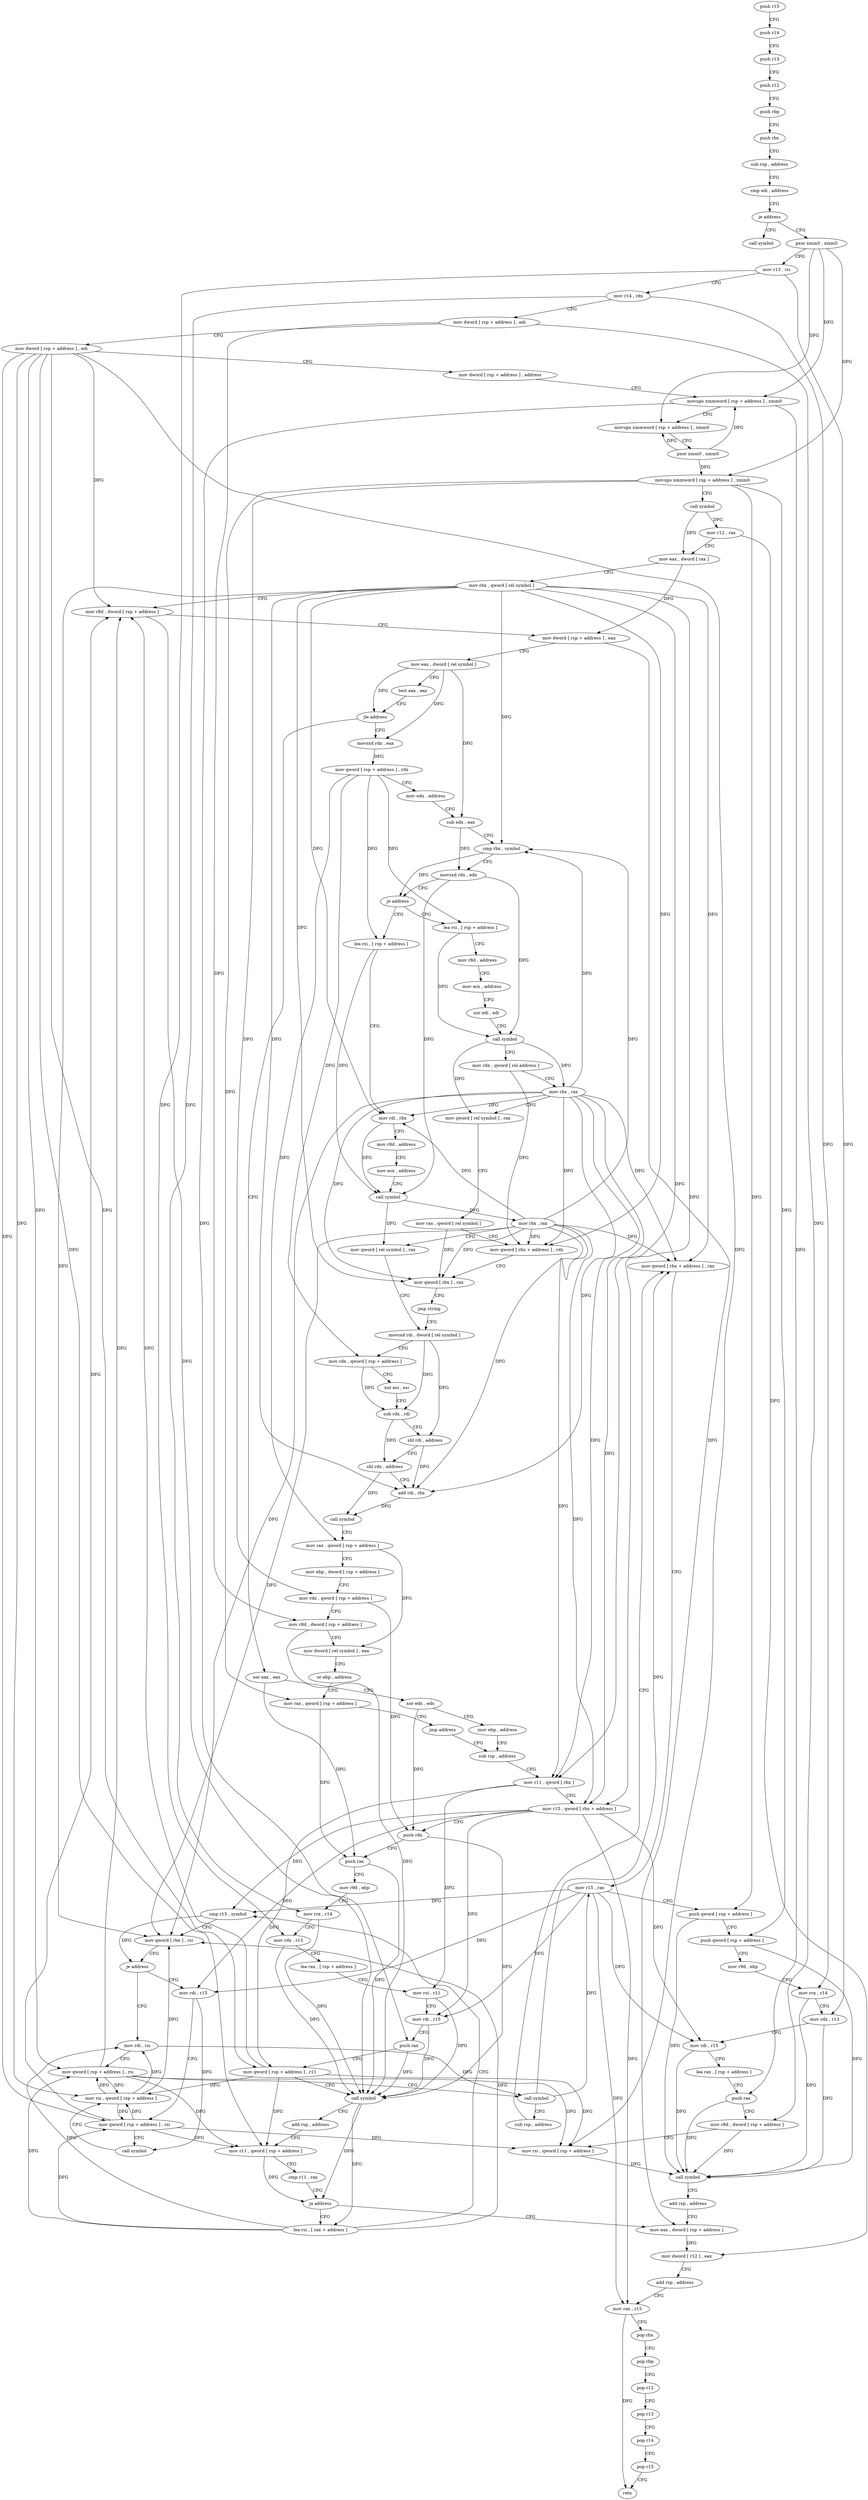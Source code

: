 digraph "func" {
"4355552" [label = "push r15" ]
"4355554" [label = "push r14" ]
"4355556" [label = "push r13" ]
"4355558" [label = "push r12" ]
"4355560" [label = "push rbp" ]
"4355561" [label = "push rbx" ]
"4355562" [label = "sub rsp , address" ]
"4355566" [label = "cmp edi , address" ]
"4355569" [label = "je address" ]
"4356051" [label = "call symbol" ]
"4355575" [label = "pxor xmm0 , xmm0" ]
"4355579" [label = "mov r13 , rsi" ]
"4355582" [label = "mov r14 , rdx" ]
"4355585" [label = "mov dword [ rsp + address ] , edi" ]
"4355589" [label = "mov dword [ rsp + address ] , edi" ]
"4355593" [label = "mov dword [ rsp + address ] , address" ]
"4355601" [label = "movups xmmword [ rsp + address ] , xmm0" ]
"4355606" [label = "movups xmmword [ rsp + address ] , xmm0" ]
"4355611" [label = "pxor xmm0 , xmm0" ]
"4355615" [label = "movups xmmword [ rsp + address ] , xmm0" ]
"4355620" [label = "call symbol" ]
"4355625" [label = "mov r12 , rax" ]
"4355628" [label = "mov eax , dword [ rax ]" ]
"4355630" [label = "mov rbx , qword [ rel symbol ]" ]
"4355637" [label = "mov r8d , dword [ rsp + address ]" ]
"4355642" [label = "mov dword [ rsp + address ] , eax" ]
"4355646" [label = "mov eax , dword [ rel symbol ]" ]
"4355652" [label = "test eax , eax" ]
"4355654" [label = "jle address" ]
"4355856" [label = "movsxd rdx , eax" ]
"4355660" [label = "xor eax , eax" ]
"4355859" [label = "mov qword [ rsp + address ] , rdx" ]
"4355864" [label = "mov edx , address" ]
"4355869" [label = "sub edx , eax" ]
"4355871" [label = "cmp rbx , symbol" ]
"4355878" [label = "movsxd rdx , edx" ]
"4355881" [label = "je address" ]
"4355992" [label = "lea rsi , [ rsp + address ]" ]
"4355883" [label = "lea rsi , [ rsp + address ]" ]
"4355662" [label = "xor edx , edx" ]
"4355664" [label = "mov ebp , address" ]
"4355669" [label = "sub rsp , address" ]
"4355997" [label = "mov r8d , address" ]
"4356003" [label = "mov ecx , address" ]
"4356008" [label = "xor edi , edi" ]
"4356010" [label = "call symbol" ]
"4356015" [label = "mov rdx , qword [ rel address ]" ]
"4356022" [label = "mov rbx , rax" ]
"4356025" [label = "mov qword [ rel symbol ] , rax" ]
"4356032" [label = "mov rax , qword [ rel symbol ]" ]
"4356039" [label = "mov qword [ rbx + address ] , rdx" ]
"4356043" [label = "mov qword [ rbx ] , rax" ]
"4356046" [label = "jmp string" ]
"4355917" [label = "movsxd rdi , dword [ rel symbol ]" ]
"4355888" [label = "mov rdi , rbx" ]
"4355891" [label = "mov r8d , address" ]
"4355897" [label = "mov ecx , address" ]
"4355902" [label = "call symbol" ]
"4355907" [label = "mov rbx , rax" ]
"4355910" [label = "mov qword [ rel symbol ] , rax" ]
"4355830" [label = "mov eax , dword [ rsp + address ]" ]
"4355834" [label = "mov dword [ r12 ] , eax" ]
"4355838" [label = "add rsp , address" ]
"4355842" [label = "mov rax , r15" ]
"4355845" [label = "pop rbx" ]
"4355846" [label = "pop rbp" ]
"4355847" [label = "pop r12" ]
"4355849" [label = "pop r13" ]
"4355851" [label = "pop r14" ]
"4355853" [label = "pop r15" ]
"4355855" [label = "retn" ]
"4355727" [label = "lea rsi , [ rax + address ]" ]
"4355731" [label = "cmp r15 , symbol" ]
"4355738" [label = "mov qword [ rbx ] , rsi" ]
"4355741" [label = "je address" ]
"4355761" [label = "mov rdi , rsi" ]
"4355743" [label = "mov rdi , r15" ]
"4355924" [label = "mov rdx , qword [ rsp + address ]" ]
"4355929" [label = "xor esi , esi" ]
"4355931" [label = "sub rdx , rdi" ]
"4355934" [label = "shl rdi , address" ]
"4355938" [label = "shl rdx , address" ]
"4355942" [label = "add rdi , rbx" ]
"4355945" [label = "call symbol" ]
"4355950" [label = "mov rax , qword [ rsp + address ]" ]
"4355955" [label = "mov ebp , dword [ rsp + address ]" ]
"4355959" [label = "mov rdx , qword [ rsp + address ]" ]
"4355964" [label = "mov r8d , dword [ rsp + address ]" ]
"4355969" [label = "mov dword [ rel symbol ] , eax" ]
"4355975" [label = "or ebp , address" ]
"4355978" [label = "mov rax , qword [ rsp + address ]" ]
"4355983" [label = "jmp address" ]
"4355673" [label = "mov r11 , qword [ rbx ]" ]
"4355676" [label = "mov r15 , qword [ rbx + address ]" ]
"4355680" [label = "push rdx" ]
"4355681" [label = "push rax" ]
"4355682" [label = "mov r9d , ebp" ]
"4355685" [label = "mov rcx , r14" ]
"4355688" [label = "mov rdx , r13" ]
"4355691" [label = "lea rax , [ rsp + address ]" ]
"4355696" [label = "mov rsi , r11" ]
"4355699" [label = "mov rdi , r15" ]
"4355702" [label = "push rax" ]
"4355703" [label = "mov qword [ rsp + address ] , r11" ]
"4355708" [label = "call symbol" ]
"4355713" [label = "add rsp , address" ]
"4355717" [label = "mov r11 , qword [ rsp + address ]" ]
"4355722" [label = "cmp r11 , rax" ]
"4355725" [label = "ja address" ]
"4355764" [label = "mov qword [ rsp + address ] , rsi" ]
"4355769" [label = "call symbol" ]
"4355774" [label = "sub rsp , address" ]
"4355778" [label = "mov qword [ rbx + address ] , rax" ]
"4355782" [label = "mov r15 , rax" ]
"4355785" [label = "push qword [ rsp + address ]" ]
"4355789" [label = "push qword [ rsp + address ]" ]
"4355793" [label = "mov r9d , ebp" ]
"4355796" [label = "mov rcx , r14" ]
"4355799" [label = "mov rdx , r13" ]
"4355802" [label = "mov rdi , r15" ]
"4355805" [label = "lea rax , [ rsp + address ]" ]
"4355810" [label = "push rax" ]
"4355811" [label = "mov r8d , dword [ rsp + address ]" ]
"4355816" [label = "mov rsi , qword [ rsp + address ]" ]
"4355821" [label = "call symbol" ]
"4355826" [label = "add rsp , address" ]
"4355746" [label = "mov qword [ rsp + address ] , rsi" ]
"4355751" [label = "call symbol" ]
"4355756" [label = "mov rsi , qword [ rsp + address ]" ]
"4355552" -> "4355554" [ label = "CFG" ]
"4355554" -> "4355556" [ label = "CFG" ]
"4355556" -> "4355558" [ label = "CFG" ]
"4355558" -> "4355560" [ label = "CFG" ]
"4355560" -> "4355561" [ label = "CFG" ]
"4355561" -> "4355562" [ label = "CFG" ]
"4355562" -> "4355566" [ label = "CFG" ]
"4355566" -> "4355569" [ label = "CFG" ]
"4355569" -> "4356051" [ label = "CFG" ]
"4355569" -> "4355575" [ label = "CFG" ]
"4355575" -> "4355579" [ label = "CFG" ]
"4355575" -> "4355601" [ label = "DFG" ]
"4355575" -> "4355606" [ label = "DFG" ]
"4355575" -> "4355615" [ label = "DFG" ]
"4355579" -> "4355582" [ label = "CFG" ]
"4355579" -> "4355688" [ label = "DFG" ]
"4355579" -> "4355799" [ label = "DFG" ]
"4355582" -> "4355585" [ label = "CFG" ]
"4355582" -> "4355685" [ label = "DFG" ]
"4355582" -> "4355796" [ label = "DFG" ]
"4355585" -> "4355589" [ label = "CFG" ]
"4355585" -> "4355964" [ label = "DFG" ]
"4355585" -> "4355811" [ label = "DFG" ]
"4355589" -> "4355593" [ label = "CFG" ]
"4355589" -> "4355637" [ label = "DFG" ]
"4355589" -> "4355703" [ label = "DFG" ]
"4355589" -> "4355717" [ label = "DFG" ]
"4355589" -> "4355764" [ label = "DFG" ]
"4355589" -> "4355816" [ label = "DFG" ]
"4355589" -> "4355746" [ label = "DFG" ]
"4355589" -> "4355756" [ label = "DFG" ]
"4355593" -> "4355601" [ label = "CFG" ]
"4355601" -> "4355606" [ label = "CFG" ]
"4355601" -> "4355702" [ label = "DFG" ]
"4355601" -> "4355810" [ label = "DFG" ]
"4355606" -> "4355611" [ label = "CFG" ]
"4355611" -> "4355615" [ label = "DFG" ]
"4355611" -> "4355601" [ label = "DFG" ]
"4355611" -> "4355606" [ label = "DFG" ]
"4355615" -> "4355620" [ label = "CFG" ]
"4355615" -> "4355959" [ label = "DFG" ]
"4355615" -> "4355978" [ label = "DFG" ]
"4355615" -> "4355785" [ label = "DFG" ]
"4355615" -> "4355789" [ label = "DFG" ]
"4355620" -> "4355625" [ label = "DFG" ]
"4355620" -> "4355628" [ label = "DFG" ]
"4355625" -> "4355628" [ label = "CFG" ]
"4355625" -> "4355834" [ label = "DFG" ]
"4355628" -> "4355630" [ label = "CFG" ]
"4355628" -> "4355642" [ label = "DFG" ]
"4355630" -> "4355637" [ label = "CFG" ]
"4355630" -> "4355871" [ label = "DFG" ]
"4355630" -> "4356039" [ label = "DFG" ]
"4355630" -> "4356043" [ label = "DFG" ]
"4355630" -> "4355888" [ label = "DFG" ]
"4355630" -> "4355673" [ label = "DFG" ]
"4355630" -> "4355676" [ label = "DFG" ]
"4355630" -> "4355942" [ label = "DFG" ]
"4355630" -> "4355738" [ label = "DFG" ]
"4355630" -> "4355778" [ label = "DFG" ]
"4355637" -> "4355642" [ label = "CFG" ]
"4355637" -> "4355708" [ label = "DFG" ]
"4355642" -> "4355646" [ label = "CFG" ]
"4355642" -> "4355830" [ label = "DFG" ]
"4355646" -> "4355652" [ label = "CFG" ]
"4355646" -> "4355654" [ label = "DFG" ]
"4355646" -> "4355856" [ label = "DFG" ]
"4355646" -> "4355869" [ label = "DFG" ]
"4355652" -> "4355654" [ label = "CFG" ]
"4355654" -> "4355856" [ label = "CFG" ]
"4355654" -> "4355660" [ label = "CFG" ]
"4355856" -> "4355859" [ label = "DFG" ]
"4355660" -> "4355662" [ label = "CFG" ]
"4355660" -> "4355681" [ label = "DFG" ]
"4355859" -> "4355864" [ label = "CFG" ]
"4355859" -> "4355924" [ label = "DFG" ]
"4355859" -> "4355950" [ label = "DFG" ]
"4355859" -> "4355992" [ label = "DFG" ]
"4355859" -> "4355883" [ label = "DFG" ]
"4355864" -> "4355869" [ label = "CFG" ]
"4355869" -> "4355871" [ label = "CFG" ]
"4355869" -> "4355878" [ label = "DFG" ]
"4355871" -> "4355878" [ label = "CFG" ]
"4355871" -> "4355881" [ label = "DFG" ]
"4355878" -> "4355881" [ label = "CFG" ]
"4355878" -> "4356010" [ label = "DFG" ]
"4355878" -> "4355902" [ label = "DFG" ]
"4355881" -> "4355992" [ label = "CFG" ]
"4355881" -> "4355883" [ label = "CFG" ]
"4355992" -> "4355997" [ label = "CFG" ]
"4355992" -> "4356010" [ label = "DFG" ]
"4355883" -> "4355888" [ label = "CFG" ]
"4355883" -> "4355902" [ label = "DFG" ]
"4355662" -> "4355664" [ label = "CFG" ]
"4355662" -> "4355680" [ label = "DFG" ]
"4355664" -> "4355669" [ label = "CFG" ]
"4355669" -> "4355673" [ label = "CFG" ]
"4355997" -> "4356003" [ label = "CFG" ]
"4356003" -> "4356008" [ label = "CFG" ]
"4356008" -> "4356010" [ label = "CFG" ]
"4356010" -> "4356015" [ label = "CFG" ]
"4356010" -> "4356022" [ label = "DFG" ]
"4356010" -> "4356025" [ label = "DFG" ]
"4356015" -> "4356022" [ label = "CFG" ]
"4356015" -> "4356039" [ label = "DFG" ]
"4356022" -> "4356025" [ label = "CFG" ]
"4356022" -> "4355871" [ label = "DFG" ]
"4356022" -> "4356039" [ label = "DFG" ]
"4356022" -> "4356043" [ label = "DFG" ]
"4356022" -> "4355888" [ label = "DFG" ]
"4356022" -> "4355673" [ label = "DFG" ]
"4356022" -> "4355676" [ label = "DFG" ]
"4356022" -> "4355942" [ label = "DFG" ]
"4356022" -> "4355738" [ label = "DFG" ]
"4356022" -> "4355778" [ label = "DFG" ]
"4356025" -> "4356032" [ label = "CFG" ]
"4356032" -> "4356039" [ label = "CFG" ]
"4356032" -> "4356043" [ label = "DFG" ]
"4356039" -> "4356043" [ label = "CFG" ]
"4356043" -> "4356046" [ label = "CFG" ]
"4356046" -> "4355917" [ label = "CFG" ]
"4355917" -> "4355924" [ label = "CFG" ]
"4355917" -> "4355931" [ label = "DFG" ]
"4355917" -> "4355934" [ label = "DFG" ]
"4355888" -> "4355891" [ label = "CFG" ]
"4355888" -> "4355902" [ label = "DFG" ]
"4355891" -> "4355897" [ label = "CFG" ]
"4355897" -> "4355902" [ label = "CFG" ]
"4355902" -> "4355907" [ label = "DFG" ]
"4355902" -> "4355910" [ label = "DFG" ]
"4355907" -> "4355910" [ label = "CFG" ]
"4355907" -> "4355871" [ label = "DFG" ]
"4355907" -> "4355888" [ label = "DFG" ]
"4355907" -> "4356039" [ label = "DFG" ]
"4355907" -> "4356043" [ label = "DFG" ]
"4355907" -> "4355673" [ label = "DFG" ]
"4355907" -> "4355676" [ label = "DFG" ]
"4355907" -> "4355942" [ label = "DFG" ]
"4355907" -> "4355738" [ label = "DFG" ]
"4355907" -> "4355778" [ label = "DFG" ]
"4355910" -> "4355917" [ label = "CFG" ]
"4355830" -> "4355834" [ label = "DFG" ]
"4355834" -> "4355838" [ label = "CFG" ]
"4355838" -> "4355842" [ label = "CFG" ]
"4355842" -> "4355845" [ label = "CFG" ]
"4355842" -> "4355855" [ label = "DFG" ]
"4355845" -> "4355846" [ label = "CFG" ]
"4355846" -> "4355847" [ label = "CFG" ]
"4355847" -> "4355849" [ label = "CFG" ]
"4355849" -> "4355851" [ label = "CFG" ]
"4355851" -> "4355853" [ label = "CFG" ]
"4355853" -> "4355855" [ label = "CFG" ]
"4355727" -> "4355731" [ label = "CFG" ]
"4355727" -> "4355738" [ label = "DFG" ]
"4355727" -> "4355761" [ label = "DFG" ]
"4355727" -> "4355764" [ label = "DFG" ]
"4355727" -> "4355746" [ label = "DFG" ]
"4355731" -> "4355738" [ label = "CFG" ]
"4355731" -> "4355741" [ label = "DFG" ]
"4355738" -> "4355741" [ label = "CFG" ]
"4355741" -> "4355761" [ label = "CFG" ]
"4355741" -> "4355743" [ label = "CFG" ]
"4355761" -> "4355764" [ label = "CFG" ]
"4355761" -> "4355769" [ label = "DFG" ]
"4355743" -> "4355746" [ label = "CFG" ]
"4355743" -> "4355751" [ label = "DFG" ]
"4355924" -> "4355929" [ label = "CFG" ]
"4355924" -> "4355931" [ label = "DFG" ]
"4355929" -> "4355931" [ label = "CFG" ]
"4355931" -> "4355934" [ label = "CFG" ]
"4355931" -> "4355938" [ label = "DFG" ]
"4355934" -> "4355938" [ label = "CFG" ]
"4355934" -> "4355942" [ label = "DFG" ]
"4355938" -> "4355942" [ label = "CFG" ]
"4355938" -> "4355945" [ label = "DFG" ]
"4355942" -> "4355945" [ label = "DFG" ]
"4355945" -> "4355950" [ label = "CFG" ]
"4355950" -> "4355955" [ label = "CFG" ]
"4355950" -> "4355969" [ label = "DFG" ]
"4355955" -> "4355959" [ label = "CFG" ]
"4355959" -> "4355964" [ label = "CFG" ]
"4355959" -> "4355680" [ label = "DFG" ]
"4355964" -> "4355969" [ label = "CFG" ]
"4355964" -> "4355708" [ label = "DFG" ]
"4355969" -> "4355975" [ label = "CFG" ]
"4355975" -> "4355978" [ label = "CFG" ]
"4355978" -> "4355983" [ label = "CFG" ]
"4355978" -> "4355681" [ label = "DFG" ]
"4355983" -> "4355669" [ label = "CFG" ]
"4355673" -> "4355676" [ label = "CFG" ]
"4355673" -> "4355696" [ label = "DFG" ]
"4355673" -> "4355703" [ label = "DFG" ]
"4355676" -> "4355680" [ label = "CFG" ]
"4355676" -> "4355699" [ label = "DFG" ]
"4355676" -> "4355842" [ label = "DFG" ]
"4355676" -> "4355731" [ label = "DFG" ]
"4355676" -> "4355802" [ label = "DFG" ]
"4355676" -> "4355743" [ label = "DFG" ]
"4355680" -> "4355681" [ label = "CFG" ]
"4355680" -> "4355708" [ label = "DFG" ]
"4355681" -> "4355682" [ label = "CFG" ]
"4355681" -> "4355708" [ label = "DFG" ]
"4355682" -> "4355685" [ label = "CFG" ]
"4355685" -> "4355688" [ label = "CFG" ]
"4355685" -> "4355708" [ label = "DFG" ]
"4355688" -> "4355691" [ label = "CFG" ]
"4355688" -> "4355708" [ label = "DFG" ]
"4355691" -> "4355696" [ label = "CFG" ]
"4355696" -> "4355699" [ label = "CFG" ]
"4355696" -> "4355708" [ label = "DFG" ]
"4355699" -> "4355702" [ label = "CFG" ]
"4355699" -> "4355708" [ label = "DFG" ]
"4355702" -> "4355703" [ label = "CFG" ]
"4355702" -> "4355708" [ label = "DFG" ]
"4355703" -> "4355708" [ label = "CFG" ]
"4355703" -> "4355637" [ label = "DFG" ]
"4355703" -> "4355717" [ label = "DFG" ]
"4355703" -> "4355816" [ label = "DFG" ]
"4355703" -> "4355756" [ label = "DFG" ]
"4355708" -> "4355713" [ label = "CFG" ]
"4355708" -> "4355725" [ label = "DFG" ]
"4355708" -> "4355727" [ label = "DFG" ]
"4355713" -> "4355717" [ label = "CFG" ]
"4355717" -> "4355722" [ label = "CFG" ]
"4355717" -> "4355725" [ label = "DFG" ]
"4355722" -> "4355725" [ label = "CFG" ]
"4355725" -> "4355830" [ label = "CFG" ]
"4355725" -> "4355727" [ label = "CFG" ]
"4355764" -> "4355769" [ label = "CFG" ]
"4355764" -> "4355637" [ label = "DFG" ]
"4355764" -> "4355717" [ label = "DFG" ]
"4355764" -> "4355816" [ label = "DFG" ]
"4355764" -> "4355756" [ label = "DFG" ]
"4355769" -> "4355774" [ label = "CFG" ]
"4355769" -> "4355778" [ label = "DFG" ]
"4355769" -> "4355782" [ label = "DFG" ]
"4355774" -> "4355778" [ label = "CFG" ]
"4355778" -> "4355782" [ label = "CFG" ]
"4355782" -> "4355785" [ label = "CFG" ]
"4355782" -> "4355699" [ label = "DFG" ]
"4355782" -> "4355842" [ label = "DFG" ]
"4355782" -> "4355731" [ label = "DFG" ]
"4355782" -> "4355802" [ label = "DFG" ]
"4355782" -> "4355743" [ label = "DFG" ]
"4355785" -> "4355789" [ label = "CFG" ]
"4355785" -> "4355821" [ label = "DFG" ]
"4355789" -> "4355793" [ label = "CFG" ]
"4355789" -> "4355821" [ label = "DFG" ]
"4355793" -> "4355796" [ label = "CFG" ]
"4355796" -> "4355799" [ label = "CFG" ]
"4355796" -> "4355821" [ label = "DFG" ]
"4355799" -> "4355802" [ label = "CFG" ]
"4355799" -> "4355821" [ label = "DFG" ]
"4355802" -> "4355805" [ label = "CFG" ]
"4355802" -> "4355821" [ label = "DFG" ]
"4355805" -> "4355810" [ label = "CFG" ]
"4355810" -> "4355811" [ label = "CFG" ]
"4355810" -> "4355821" [ label = "DFG" ]
"4355811" -> "4355816" [ label = "CFG" ]
"4355811" -> "4355821" [ label = "DFG" ]
"4355816" -> "4355821" [ label = "DFG" ]
"4355821" -> "4355826" [ label = "CFG" ]
"4355826" -> "4355830" [ label = "CFG" ]
"4355746" -> "4355751" [ label = "CFG" ]
"4355746" -> "4355637" [ label = "DFG" ]
"4355746" -> "4355717" [ label = "DFG" ]
"4355746" -> "4355816" [ label = "DFG" ]
"4355746" -> "4355756" [ label = "DFG" ]
"4355751" -> "4355756" [ label = "CFG" ]
"4355756" -> "4355761" [ label = "DFG" ]
"4355756" -> "4355738" [ label = "DFG" ]
"4355756" -> "4355764" [ label = "DFG" ]
"4355756" -> "4355746" [ label = "DFG" ]
}

